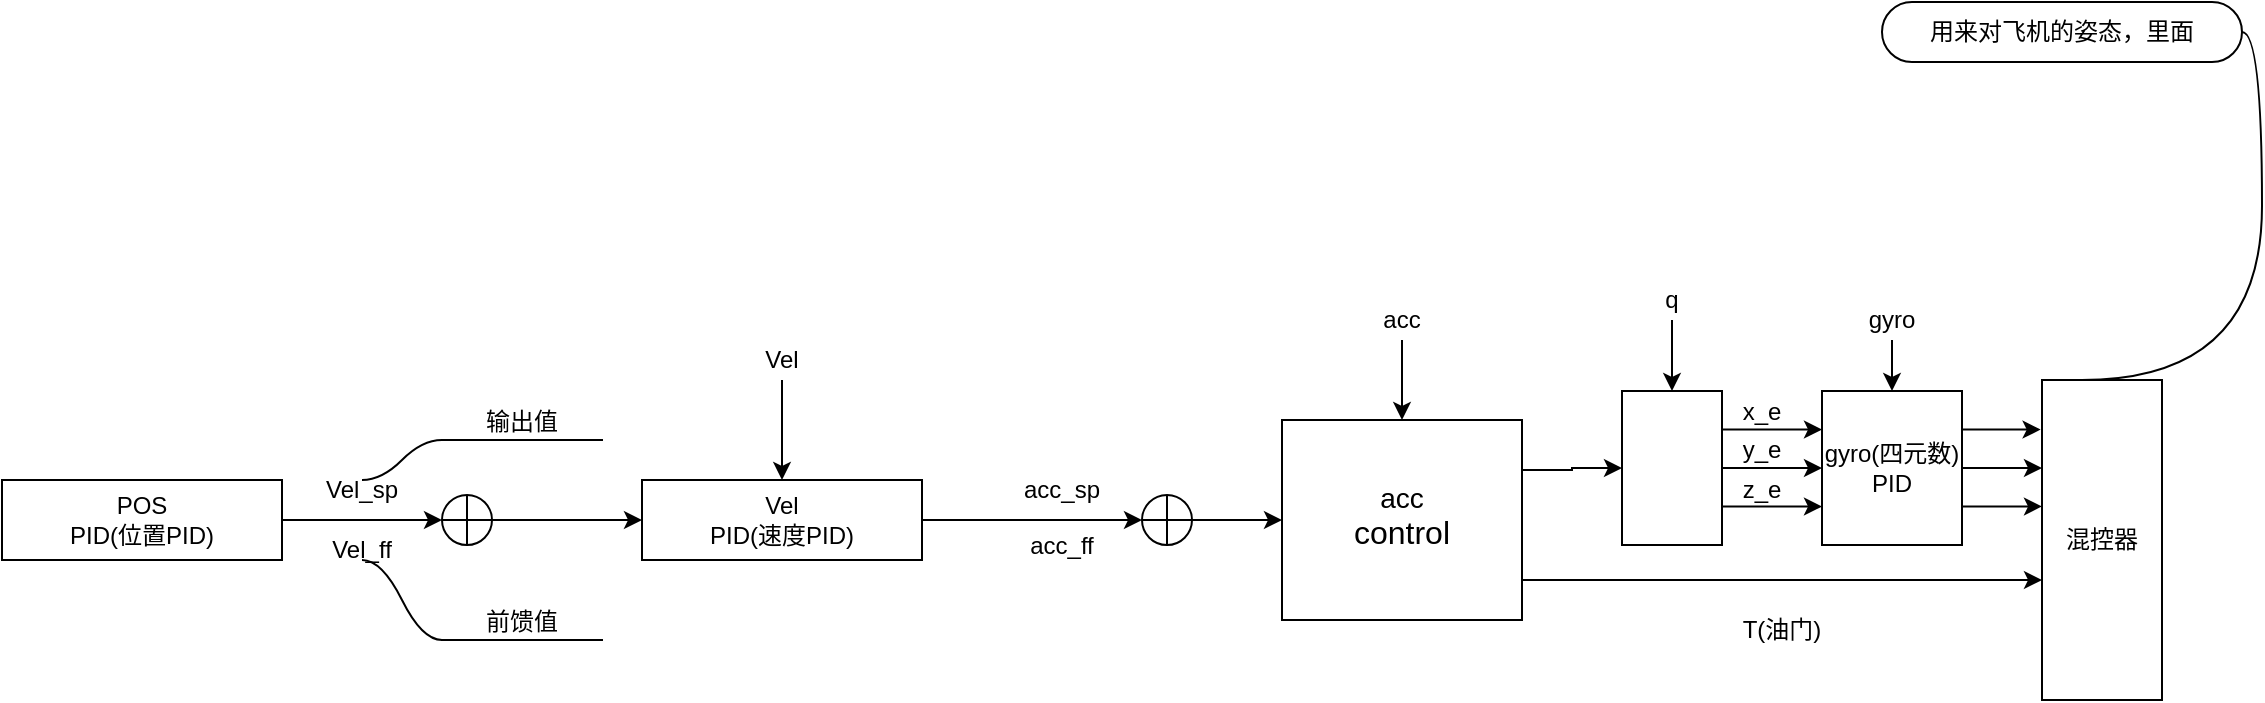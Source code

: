 <mxfile version="26.1.3">
  <diagram name="第 1 页" id="_98WVQUTT1FHia43dZIL">
    <mxGraphModel dx="361" dy="533" grid="1" gridSize="10" guides="1" tooltips="1" connect="1" arrows="1" fold="1" page="1" pageScale="1" pageWidth="827" pageHeight="1169" math="0" shadow="0">
      <root>
        <mxCell id="0" />
        <mxCell id="1" parent="0" />
        <mxCell id="DZe8NKR61AUOOE2hUX04-11" style="edgeStyle=orthogonalEdgeStyle;rounded=0;orthogonalLoop=1;jettySize=auto;html=1;exitX=1;exitY=0.5;exitDx=0;exitDy=0;entryX=0;entryY=0.5;entryDx=0;entryDy=0;" parent="1" source="DZe8NKR61AUOOE2hUX04-1" target="DZe8NKR61AUOOE2hUX04-9" edge="1">
          <mxGeometry relative="1" as="geometry" />
        </mxCell>
        <mxCell id="DZe8NKR61AUOOE2hUX04-1" value="POS&lt;div&gt;PID(位置PID)&lt;/div&gt;" style="rounded=0;whiteSpace=wrap;html=1;" parent="1" vertex="1">
          <mxGeometry x="60" y="380" width="140" height="40" as="geometry" />
        </mxCell>
        <mxCell id="DZe8NKR61AUOOE2hUX04-6" style="edgeStyle=orthogonalEdgeStyle;rounded=0;orthogonalLoop=1;jettySize=auto;html=1;exitX=1;exitY=0.5;exitDx=0;exitDy=0;" parent="1" source="DZe8NKR61AUOOE2hUX04-3" edge="1">
          <mxGeometry relative="1" as="geometry">
            <mxPoint x="630" y="400" as="targetPoint" />
          </mxGeometry>
        </mxCell>
        <mxCell id="DZe8NKR61AUOOE2hUX04-3" value="Vel&lt;br&gt;&lt;div&gt;PID(速度PID)&lt;/div&gt;" style="rounded=0;whiteSpace=wrap;html=1;" parent="1" vertex="1">
          <mxGeometry x="380" y="380" width="140" height="40" as="geometry" />
        </mxCell>
        <mxCell id="DZe8NKR61AUOOE2hUX04-7" value="Vel_sp" style="text;strokeColor=none;align=center;fillColor=none;html=1;verticalAlign=middle;whiteSpace=wrap;rounded=0;" parent="1" vertex="1">
          <mxGeometry x="210" y="370" width="60" height="30" as="geometry" />
        </mxCell>
        <mxCell id="DZe8NKR61AUOOE2hUX04-8" value="Vel_ff" style="text;strokeColor=none;align=center;fillColor=none;html=1;verticalAlign=middle;whiteSpace=wrap;rounded=0;" parent="1" vertex="1">
          <mxGeometry x="210" y="400" width="60" height="30" as="geometry" />
        </mxCell>
        <mxCell id="DZe8NKR61AUOOE2hUX04-21" style="edgeStyle=orthogonalEdgeStyle;rounded=0;orthogonalLoop=1;jettySize=auto;html=1;exitX=1;exitY=0.5;exitDx=0;exitDy=0;" parent="1" source="DZe8NKR61AUOOE2hUX04-9" target="DZe8NKR61AUOOE2hUX04-3" edge="1">
          <mxGeometry relative="1" as="geometry" />
        </mxCell>
        <mxCell id="DZe8NKR61AUOOE2hUX04-9" value="" style="shape=orEllipse;perimeter=ellipsePerimeter;whiteSpace=wrap;html=1;backgroundOutline=1;" parent="1" vertex="1">
          <mxGeometry x="280" y="387.5" width="25" height="25" as="geometry" />
        </mxCell>
        <mxCell id="DZe8NKR61AUOOE2hUX04-14" value="前馈值" style="whiteSpace=wrap;html=1;shape=partialRectangle;top=0;left=0;bottom=1;right=0;points=[[0,1],[1,1]];fillColor=none;align=center;verticalAlign=bottom;routingCenterY=0.5;snapToPoint=1;recursiveResize=0;autosize=1;treeFolding=1;treeMoving=1;newEdgeStyle={&quot;edgeStyle&quot;:&quot;entityRelationEdgeStyle&quot;,&quot;startArrow&quot;:&quot;none&quot;,&quot;endArrow&quot;:&quot;none&quot;,&quot;segment&quot;:10,&quot;curved&quot;:1,&quot;sourcePerimeterSpacing&quot;:0,&quot;targetPerimeterSpacing&quot;:0};" parent="1" vertex="1">
          <mxGeometry x="280" y="430" width="80" height="30" as="geometry" />
        </mxCell>
        <mxCell id="DZe8NKR61AUOOE2hUX04-15" value="" style="edgeStyle=entityRelationEdgeStyle;startArrow=none;endArrow=none;segment=10;curved=1;sourcePerimeterSpacing=0;targetPerimeterSpacing=0;rounded=0;" parent="1" target="DZe8NKR61AUOOE2hUX04-14" edge="1">
          <mxGeometry relative="1" as="geometry">
            <mxPoint x="240" y="420" as="sourcePoint" />
          </mxGeometry>
        </mxCell>
        <mxCell id="DZe8NKR61AUOOE2hUX04-19" value="输出值" style="whiteSpace=wrap;html=1;shape=partialRectangle;top=0;left=0;bottom=1;right=0;points=[[0,1],[1,1]];fillColor=none;align=center;verticalAlign=bottom;routingCenterY=0.5;snapToPoint=1;recursiveResize=0;autosize=1;treeFolding=1;treeMoving=1;newEdgeStyle={&quot;edgeStyle&quot;:&quot;entityRelationEdgeStyle&quot;,&quot;startArrow&quot;:&quot;none&quot;,&quot;endArrow&quot;:&quot;none&quot;,&quot;segment&quot;:10,&quot;curved&quot;:1,&quot;sourcePerimeterSpacing&quot;:0,&quot;targetPerimeterSpacing&quot;:0};" parent="1" vertex="1">
          <mxGeometry x="280" y="340" width="80" height="20" as="geometry" />
        </mxCell>
        <mxCell id="DZe8NKR61AUOOE2hUX04-20" value="" style="edgeStyle=entityRelationEdgeStyle;startArrow=none;endArrow=none;segment=10;curved=1;sourcePerimeterSpacing=0;targetPerimeterSpacing=0;rounded=0;" parent="1" target="DZe8NKR61AUOOE2hUX04-19" edge="1">
          <mxGeometry relative="1" as="geometry">
            <mxPoint x="240" y="380" as="sourcePoint" />
          </mxGeometry>
        </mxCell>
        <mxCell id="DZe8NKR61AUOOE2hUX04-23" style="edgeStyle=orthogonalEdgeStyle;rounded=0;orthogonalLoop=1;jettySize=auto;html=1;exitX=0.5;exitY=1;exitDx=0;exitDy=0;entryX=0.5;entryY=0;entryDx=0;entryDy=0;" parent="1" source="DZe8NKR61AUOOE2hUX04-22" target="DZe8NKR61AUOOE2hUX04-3" edge="1">
          <mxGeometry relative="1" as="geometry" />
        </mxCell>
        <mxCell id="DZe8NKR61AUOOE2hUX04-22" value="Vel" style="text;strokeColor=none;align=center;fillColor=none;html=1;verticalAlign=middle;whiteSpace=wrap;rounded=0;" parent="1" vertex="1">
          <mxGeometry x="430" y="310" width="40" height="20" as="geometry" />
        </mxCell>
        <mxCell id="DZe8NKR61AUOOE2hUX04-24" value="acc_sp" style="text;strokeColor=none;align=center;fillColor=none;html=1;verticalAlign=middle;whiteSpace=wrap;rounded=0;" parent="1" vertex="1">
          <mxGeometry x="560" y="375" width="60" height="20" as="geometry" />
        </mxCell>
        <mxCell id="DZe8NKR61AUOOE2hUX04-25" value="acc_ff" style="text;strokeColor=none;align=center;fillColor=none;html=1;verticalAlign=middle;whiteSpace=wrap;rounded=0;" parent="1" vertex="1">
          <mxGeometry x="560" y="405" width="60" height="15" as="geometry" />
        </mxCell>
        <mxCell id="DZe8NKR61AUOOE2hUX04-28" style="edgeStyle=orthogonalEdgeStyle;rounded=0;orthogonalLoop=1;jettySize=auto;html=1;exitX=1;exitY=0.5;exitDx=0;exitDy=0;entryX=0;entryY=0.5;entryDx=0;entryDy=0;" parent="1" source="DZe8NKR61AUOOE2hUX04-26" target="DZe8NKR61AUOOE2hUX04-27" edge="1">
          <mxGeometry relative="1" as="geometry" />
        </mxCell>
        <mxCell id="DZe8NKR61AUOOE2hUX04-26" value="" style="shape=orEllipse;perimeter=ellipsePerimeter;whiteSpace=wrap;html=1;backgroundOutline=1;" parent="1" vertex="1">
          <mxGeometry x="630" y="387.5" width="25" height="25" as="geometry" />
        </mxCell>
        <mxCell id="KF2gLB0UcrY-7FGsn3Lj-23" style="edgeStyle=orthogonalEdgeStyle;rounded=0;orthogonalLoop=1;jettySize=auto;html=1;exitX=1;exitY=0.25;exitDx=0;exitDy=0;entryX=0;entryY=0.5;entryDx=0;entryDy=0;" edge="1" parent="1" source="DZe8NKR61AUOOE2hUX04-27" target="DZe8NKR61AUOOE2hUX04-32">
          <mxGeometry relative="1" as="geometry" />
        </mxCell>
        <mxCell id="DZe8NKR61AUOOE2hUX04-27" value="" style="rounded=0;whiteSpace=wrap;html=1;" parent="1" vertex="1">
          <mxGeometry x="700" y="350" width="120" height="100" as="geometry" />
        </mxCell>
        <mxCell id="DZe8NKR61AUOOE2hUX04-29" value="&lt;font style=&quot;font-size: 14px;&quot;&gt;acc&lt;/font&gt;&lt;div&gt;&lt;font size=&quot;3&quot;&gt;control&lt;/font&gt;&lt;/div&gt;" style="text;strokeColor=none;align=center;fillColor=none;html=1;verticalAlign=middle;whiteSpace=wrap;rounded=0;" parent="1" vertex="1">
          <mxGeometry x="730" y="382.5" width="60" height="30" as="geometry" />
        </mxCell>
        <mxCell id="KF2gLB0UcrY-7FGsn3Lj-24" style="edgeStyle=orthogonalEdgeStyle;rounded=0;orthogonalLoop=1;jettySize=auto;html=1;exitX=0.5;exitY=1;exitDx=0;exitDy=0;entryX=0.5;entryY=0;entryDx=0;entryDy=0;" edge="1" parent="1" source="DZe8NKR61AUOOE2hUX04-30" target="DZe8NKR61AUOOE2hUX04-27">
          <mxGeometry relative="1" as="geometry" />
        </mxCell>
        <mxCell id="DZe8NKR61AUOOE2hUX04-30" value="acc" style="text;strokeColor=none;align=center;fillColor=none;html=1;verticalAlign=middle;whiteSpace=wrap;rounded=0;" parent="1" vertex="1">
          <mxGeometry x="740" y="290" width="40" height="20" as="geometry" />
        </mxCell>
        <mxCell id="KF2gLB0UcrY-7FGsn3Lj-4" style="edgeStyle=orthogonalEdgeStyle;rounded=0;orthogonalLoop=1;jettySize=auto;html=1;exitX=1;exitY=0.25;exitDx=0;exitDy=0;entryX=0;entryY=0.25;entryDx=0;entryDy=0;" edge="1" parent="1" source="DZe8NKR61AUOOE2hUX04-32" target="KF2gLB0UcrY-7FGsn3Lj-3">
          <mxGeometry relative="1" as="geometry" />
        </mxCell>
        <mxCell id="KF2gLB0UcrY-7FGsn3Lj-5" style="edgeStyle=orthogonalEdgeStyle;rounded=0;orthogonalLoop=1;jettySize=auto;html=1;exitX=1;exitY=0.5;exitDx=0;exitDy=0;entryX=0;entryY=0.5;entryDx=0;entryDy=0;" edge="1" parent="1" source="DZe8NKR61AUOOE2hUX04-32" target="KF2gLB0UcrY-7FGsn3Lj-3">
          <mxGeometry relative="1" as="geometry" />
        </mxCell>
        <mxCell id="KF2gLB0UcrY-7FGsn3Lj-6" style="edgeStyle=orthogonalEdgeStyle;rounded=0;orthogonalLoop=1;jettySize=auto;html=1;exitX=1;exitY=0.75;exitDx=0;exitDy=0;entryX=0;entryY=0.75;entryDx=0;entryDy=0;" edge="1" parent="1" source="DZe8NKR61AUOOE2hUX04-32" target="KF2gLB0UcrY-7FGsn3Lj-3">
          <mxGeometry relative="1" as="geometry" />
        </mxCell>
        <mxCell id="DZe8NKR61AUOOE2hUX04-32" value="" style="rounded=0;whiteSpace=wrap;html=1;" parent="1" vertex="1">
          <mxGeometry x="870" y="335.5" width="50" height="77" as="geometry" />
        </mxCell>
        <mxCell id="KF2gLB0UcrY-7FGsn3Lj-2" style="edgeStyle=orthogonalEdgeStyle;rounded=0;orthogonalLoop=1;jettySize=auto;html=1;exitX=0.5;exitY=1;exitDx=0;exitDy=0;entryX=0.5;entryY=0;entryDx=0;entryDy=0;" edge="1" parent="1" source="KF2gLB0UcrY-7FGsn3Lj-1" target="DZe8NKR61AUOOE2hUX04-32">
          <mxGeometry relative="1" as="geometry" />
        </mxCell>
        <mxCell id="KF2gLB0UcrY-7FGsn3Lj-1" value="q" style="text;strokeColor=none;align=center;fillColor=none;html=1;verticalAlign=middle;whiteSpace=wrap;rounded=0;" vertex="1" parent="1">
          <mxGeometry x="885" y="280" width="20" height="20" as="geometry" />
        </mxCell>
        <mxCell id="KF2gLB0UcrY-7FGsn3Lj-3" value="gyro(四元数)&lt;div&gt;PID&lt;/div&gt;" style="rounded=0;whiteSpace=wrap;html=1;" vertex="1" parent="1">
          <mxGeometry x="970" y="335.5" width="70" height="77" as="geometry" />
        </mxCell>
        <mxCell id="KF2gLB0UcrY-7FGsn3Lj-7" value="x_e" style="text;strokeColor=none;align=center;fillColor=none;html=1;verticalAlign=middle;whiteSpace=wrap;rounded=0;" vertex="1" parent="1">
          <mxGeometry x="930" y="335.5" width="20" height="20" as="geometry" />
        </mxCell>
        <mxCell id="KF2gLB0UcrY-7FGsn3Lj-8" value="y_e" style="text;strokeColor=none;align=center;fillColor=none;html=1;verticalAlign=middle;whiteSpace=wrap;rounded=0;" vertex="1" parent="1">
          <mxGeometry x="930" y="355" width="20" height="20" as="geometry" />
        </mxCell>
        <mxCell id="KF2gLB0UcrY-7FGsn3Lj-9" value="z_e" style="text;strokeColor=none;align=center;fillColor=none;html=1;verticalAlign=middle;whiteSpace=wrap;rounded=0;" vertex="1" parent="1">
          <mxGeometry x="930" y="375" width="20" height="20" as="geometry" />
        </mxCell>
        <mxCell id="KF2gLB0UcrY-7FGsn3Lj-11" style="edgeStyle=orthogonalEdgeStyle;rounded=0;orthogonalLoop=1;jettySize=auto;html=1;exitX=0.5;exitY=1;exitDx=0;exitDy=0;entryX=0.5;entryY=0;entryDx=0;entryDy=0;" edge="1" parent="1" source="KF2gLB0UcrY-7FGsn3Lj-10" target="KF2gLB0UcrY-7FGsn3Lj-3">
          <mxGeometry relative="1" as="geometry" />
        </mxCell>
        <mxCell id="KF2gLB0UcrY-7FGsn3Lj-10" value="gyro" style="text;strokeColor=none;align=center;fillColor=none;html=1;verticalAlign=middle;whiteSpace=wrap;rounded=0;" vertex="1" parent="1">
          <mxGeometry x="990" y="290" width="30" height="20" as="geometry" />
        </mxCell>
        <mxCell id="KF2gLB0UcrY-7FGsn3Lj-12" value="混控器" style="rounded=0;whiteSpace=wrap;html=1;" vertex="1" parent="1">
          <mxGeometry x="1080" y="330" width="60" height="160" as="geometry" />
        </mxCell>
        <mxCell id="KF2gLB0UcrY-7FGsn3Lj-14" style="edgeStyle=orthogonalEdgeStyle;rounded=0;orthogonalLoop=1;jettySize=auto;html=1;exitX=1;exitY=0.25;exitDx=0;exitDy=0;entryX=-0.012;entryY=0.161;entryDx=0;entryDy=0;entryPerimeter=0;" edge="1" parent="1" source="KF2gLB0UcrY-7FGsn3Lj-3" target="KF2gLB0UcrY-7FGsn3Lj-12">
          <mxGeometry relative="1" as="geometry" />
        </mxCell>
        <mxCell id="KF2gLB0UcrY-7FGsn3Lj-17" style="edgeStyle=orthogonalEdgeStyle;rounded=0;orthogonalLoop=1;jettySize=auto;html=1;exitX=1;exitY=0.5;exitDx=0;exitDy=0;entryX=0;entryY=0.275;entryDx=0;entryDy=0;entryPerimeter=0;" edge="1" parent="1" source="KF2gLB0UcrY-7FGsn3Lj-3" target="KF2gLB0UcrY-7FGsn3Lj-12">
          <mxGeometry relative="1" as="geometry" />
        </mxCell>
        <mxCell id="KF2gLB0UcrY-7FGsn3Lj-18" style="edgeStyle=orthogonalEdgeStyle;rounded=0;orthogonalLoop=1;jettySize=auto;html=1;exitX=1;exitY=0.75;exitDx=0;exitDy=0;entryX=0;entryY=0.395;entryDx=0;entryDy=0;entryPerimeter=0;" edge="1" parent="1" source="KF2gLB0UcrY-7FGsn3Lj-3" target="KF2gLB0UcrY-7FGsn3Lj-12">
          <mxGeometry relative="1" as="geometry" />
        </mxCell>
        <mxCell id="KF2gLB0UcrY-7FGsn3Lj-19" style="edgeStyle=orthogonalEdgeStyle;rounded=0;orthogonalLoop=1;jettySize=auto;html=1;exitX=1;exitY=0.75;exitDx=0;exitDy=0;entryX=0;entryY=0.625;entryDx=0;entryDy=0;entryPerimeter=0;" edge="1" parent="1" source="DZe8NKR61AUOOE2hUX04-27" target="KF2gLB0UcrY-7FGsn3Lj-12">
          <mxGeometry relative="1" as="geometry">
            <Array as="points">
              <mxPoint x="820" y="430" />
            </Array>
          </mxGeometry>
        </mxCell>
        <mxCell id="KF2gLB0UcrY-7FGsn3Lj-20" value="用来对飞机的姿态，里面" style="whiteSpace=wrap;html=1;rounded=1;arcSize=50;align=center;verticalAlign=middle;strokeWidth=1;autosize=1;spacing=4;treeFolding=1;treeMoving=1;newEdgeStyle={&quot;edgeStyle&quot;:&quot;entityRelationEdgeStyle&quot;,&quot;startArrow&quot;:&quot;none&quot;,&quot;endArrow&quot;:&quot;none&quot;,&quot;segment&quot;:10,&quot;curved&quot;:1,&quot;sourcePerimeterSpacing&quot;:0,&quot;targetPerimeterSpacing&quot;:0};" vertex="1" parent="1">
          <mxGeometry x="1000" y="141" width="180" height="30" as="geometry" />
        </mxCell>
        <mxCell id="KF2gLB0UcrY-7FGsn3Lj-21" value="" style="edgeStyle=entityRelationEdgeStyle;startArrow=none;endArrow=none;segment=10;curved=1;sourcePerimeterSpacing=0;targetPerimeterSpacing=0;rounded=0;" edge="1" target="KF2gLB0UcrY-7FGsn3Lj-20" parent="1">
          <mxGeometry relative="1" as="geometry">
            <mxPoint x="1100" y="330" as="sourcePoint" />
          </mxGeometry>
        </mxCell>
        <mxCell id="KF2gLB0UcrY-7FGsn3Lj-22" value="T(油门)" style="text;strokeColor=none;align=center;fillColor=none;html=1;verticalAlign=middle;whiteSpace=wrap;rounded=0;" vertex="1" parent="1">
          <mxGeometry x="920" y="440" width="60" height="30" as="geometry" />
        </mxCell>
      </root>
    </mxGraphModel>
  </diagram>
</mxfile>
